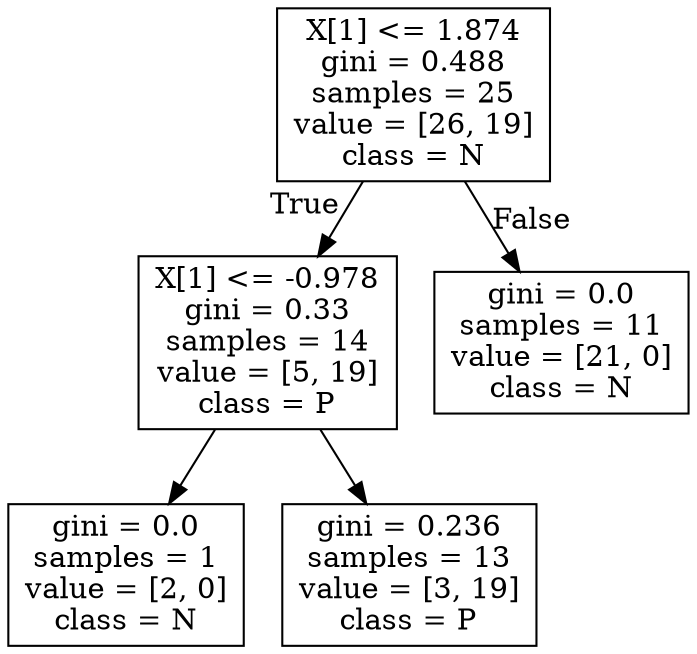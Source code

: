 digraph Tree {
node [shape=box] ;
0 [label="X[1] <= 1.874\ngini = 0.488\nsamples = 25\nvalue = [26, 19]\nclass = N"] ;
1 [label="X[1] <= -0.978\ngini = 0.33\nsamples = 14\nvalue = [5, 19]\nclass = P"] ;
0 -> 1 [labeldistance=2.5, labelangle=45, headlabel="True"] ;
2 [label="gini = 0.0\nsamples = 1\nvalue = [2, 0]\nclass = N"] ;
1 -> 2 ;
3 [label="gini = 0.236\nsamples = 13\nvalue = [3, 19]\nclass = P"] ;
1 -> 3 ;
4 [label="gini = 0.0\nsamples = 11\nvalue = [21, 0]\nclass = N"] ;
0 -> 4 [labeldistance=2.5, labelangle=-45, headlabel="False"] ;
}